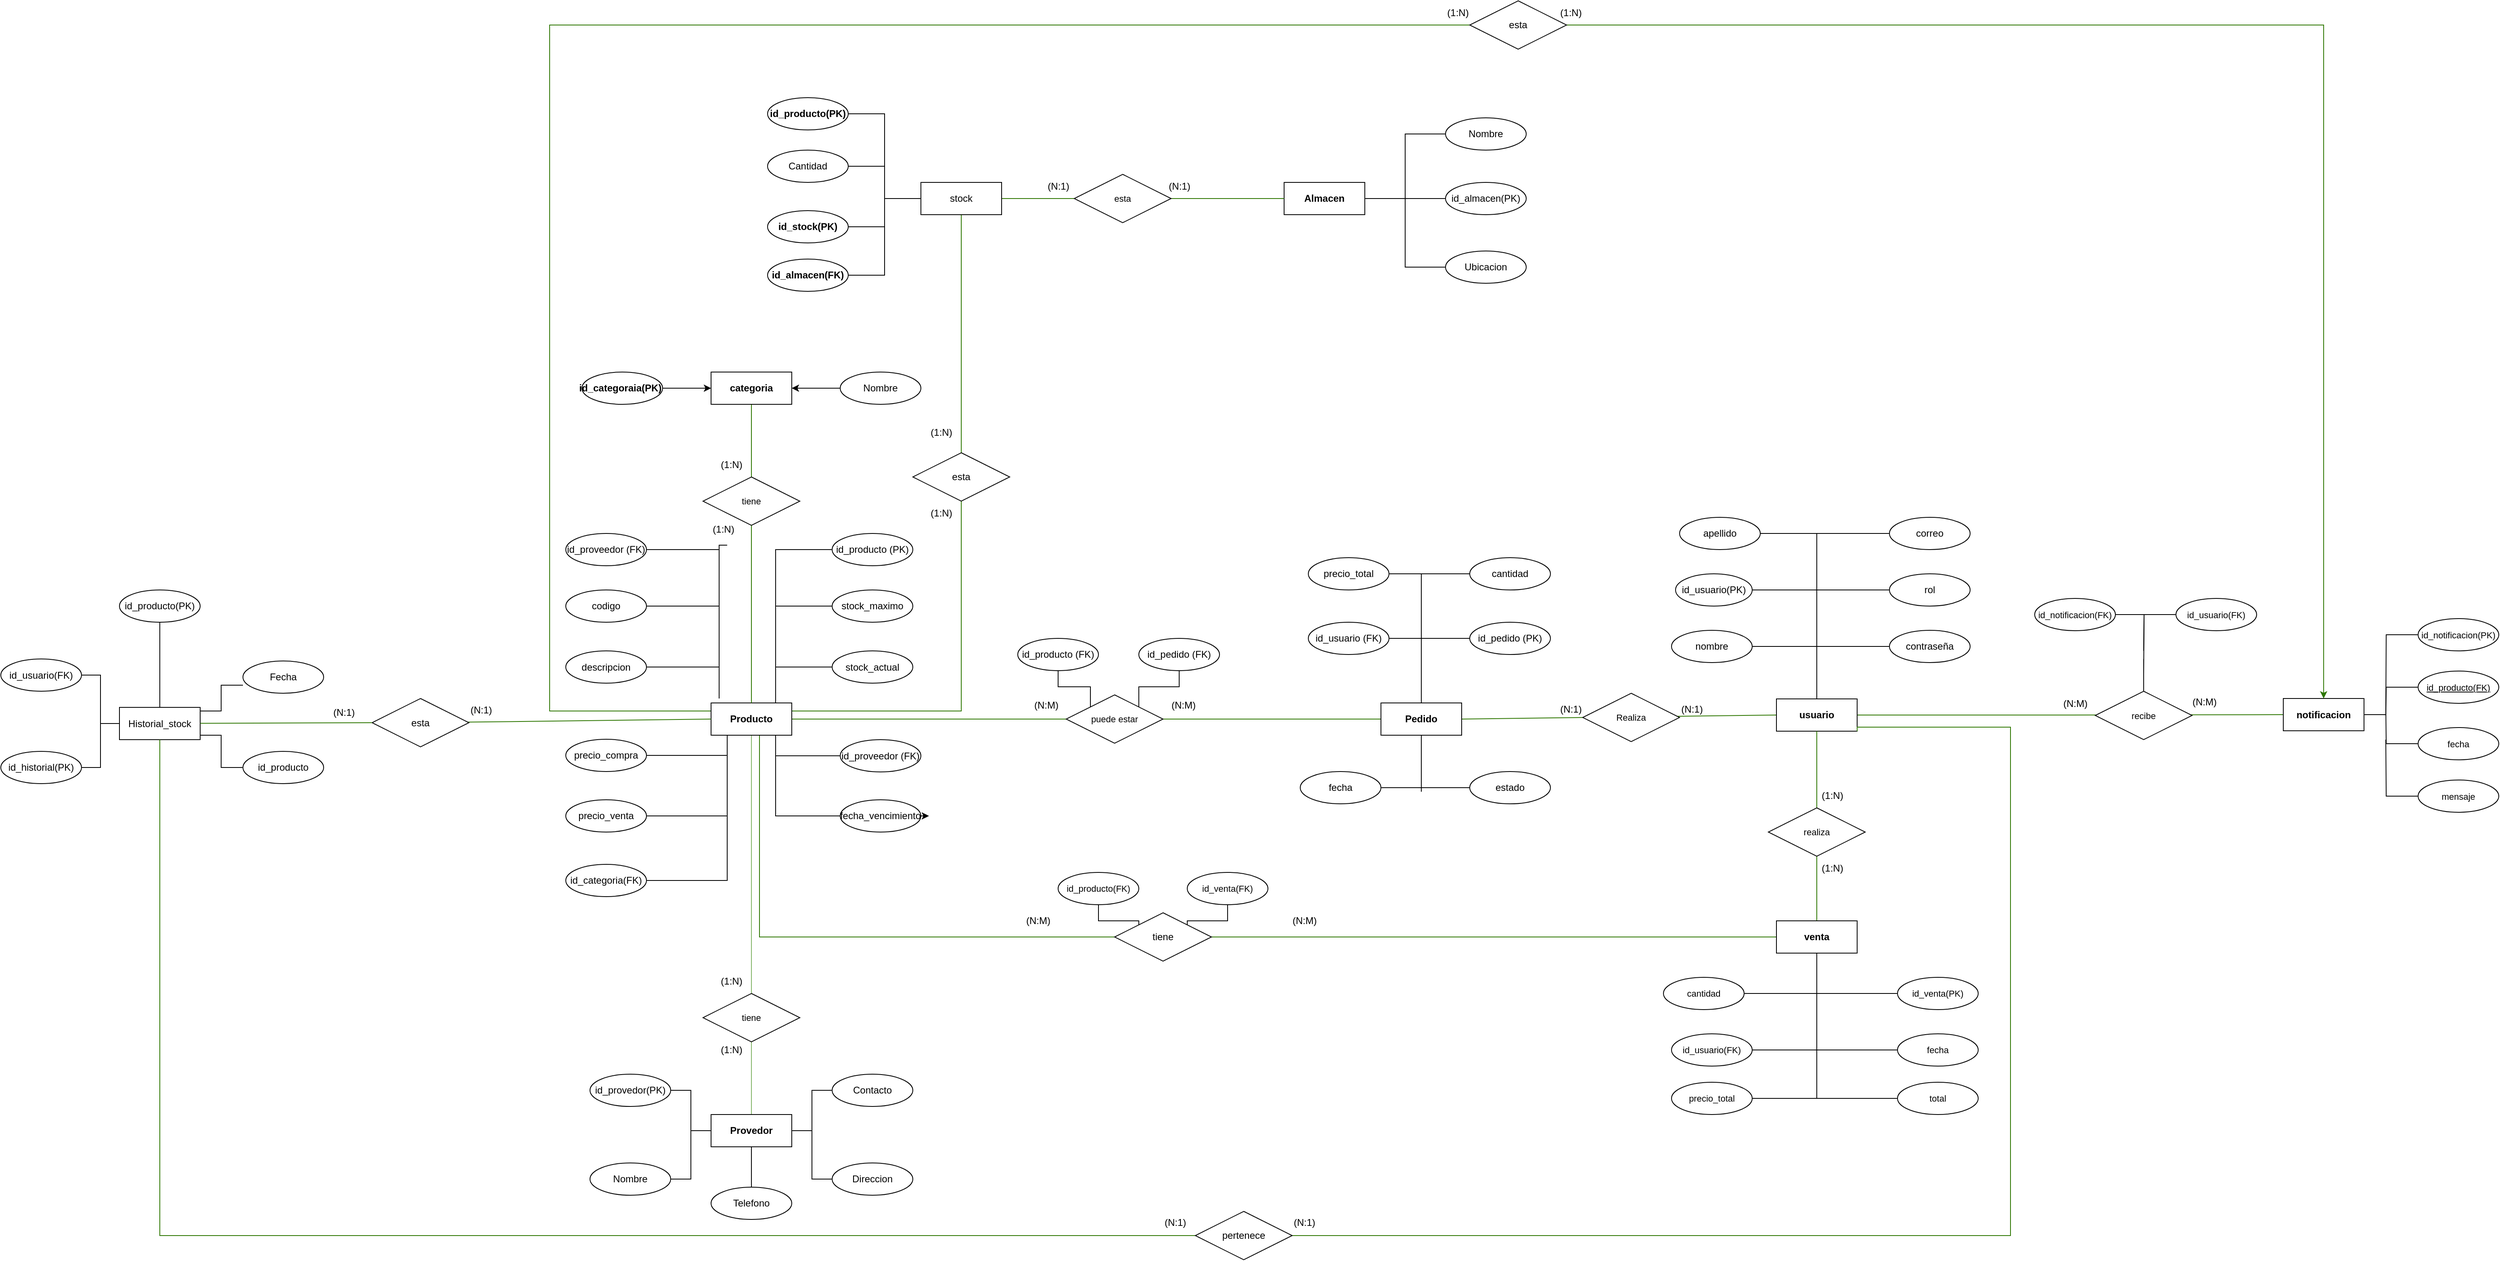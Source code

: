 <mxfile version="26.1.0">
  <diagram name="Página-1" id="WdVuwY6VvM_Tsajbaj0V">
    <mxGraphModel dx="4327" dy="3346" grid="1" gridSize="10" guides="1" tooltips="1" connect="1" arrows="1" fold="1" page="1" pageScale="1" pageWidth="827" pageHeight="1169" math="0" shadow="0">
      <root>
        <mxCell id="0" />
        <mxCell id="1" parent="0" />
        <mxCell id="3aNinD9oYsUVJiMgPEgO-23" style="edgeStyle=none;rounded=0;orthogonalLoop=1;jettySize=auto;html=1;exitX=1;exitY=0.5;exitDx=0;exitDy=0;strokeColor=#2D7600;align=center;verticalAlign=middle;fontFamily=Helvetica;fontSize=11;fontColor=default;labelBackgroundColor=default;endArrow=none;curved=0;startArrow=none;startFill=0;fillColor=#60a917;" parent="1" source="nXQFNvCCs8VWI6nVAQF9-4" edge="1">
          <mxGeometry relative="1" as="geometry">
            <mxPoint x="900" y="300" as="targetPoint" />
          </mxGeometry>
        </mxCell>
        <mxCell id="3aNinD9oYsUVJiMgPEgO-47" style="edgeStyle=none;shape=connector;rounded=0;orthogonalLoop=1;jettySize=auto;html=1;exitX=0.5;exitY=1;exitDx=0;exitDy=0;entryX=0.5;entryY=0;entryDx=0;entryDy=0;strokeColor=#82b366;align=center;verticalAlign=middle;fontFamily=Helvetica;fontSize=11;fontColor=default;labelBackgroundColor=default;endArrow=none;startFill=0;fillColor=#d5e8d4;" parent="1" source="nXQFNvCCs8VWI6nVAQF9-4" target="ye1WCvjcJxN7dX2rnp61-2" edge="1">
          <mxGeometry relative="1" as="geometry" />
        </mxCell>
        <mxCell id="3aNinD9oYsUVJiMgPEgO-50" style="edgeStyle=none;shape=connector;rounded=0;orthogonalLoop=1;jettySize=auto;html=1;exitX=0.5;exitY=0;exitDx=0;exitDy=0;entryX=0.5;entryY=1;entryDx=0;entryDy=0;strokeColor=#2D7600;align=center;verticalAlign=middle;fontFamily=Helvetica;fontSize=11;fontColor=default;labelBackgroundColor=default;endArrow=none;startFill=0;fillColor=#60a917;" parent="1" source="3aNinD9oYsUVJiMgPEgO-51" target="ye1WCvjcJxN7dX2rnp61-31" edge="1">
          <mxGeometry relative="1" as="geometry" />
        </mxCell>
        <mxCell id="93KEgnO-Zzy7W1myjbKg-37" style="edgeStyle=orthogonalEdgeStyle;rounded=0;orthogonalLoop=1;jettySize=auto;html=1;exitX=0.5;exitY=1;exitDx=0;exitDy=0;entryX=0;entryY=0.5;entryDx=0;entryDy=0;endArrow=none;startFill=0;fillColor=#60a917;strokeColor=#2D7600;" edge="1" parent="1" source="nXQFNvCCs8VWI6nVAQF9-4" target="sZ6MrjQv13jYAUuJG0nv-26">
          <mxGeometry relative="1" as="geometry">
            <Array as="points">
              <mxPoint x="380" y="320" />
              <mxPoint x="380" y="570" />
            </Array>
          </mxGeometry>
        </mxCell>
        <mxCell id="tg43YcU6kBOmcoydLXMY-39" style="edgeStyle=orthogonalEdgeStyle;rounded=0;orthogonalLoop=1;jettySize=auto;html=1;endArrow=none;startFill=0;" edge="1" parent="1" source="nXQFNvCCs8VWI6nVAQF9-4">
          <mxGeometry relative="1" as="geometry">
            <mxPoint x="410" y="90" as="targetPoint" />
            <Array as="points">
              <mxPoint x="400" y="90" />
            </Array>
          </mxGeometry>
        </mxCell>
        <mxCell id="tg43YcU6kBOmcoydLXMY-49" style="edgeStyle=orthogonalEdgeStyle;rounded=0;orthogonalLoop=1;jettySize=auto;html=1;entryX=0;entryY=0.5;entryDx=0;entryDy=0;endArrow=none;startFill=0;" edge="1" parent="1" source="nXQFNvCCs8VWI6nVAQF9-4" target="3aNinD9oYsUVJiMgPEgO-19">
          <mxGeometry relative="1" as="geometry">
            <Array as="points">
              <mxPoint x="400" y="345" />
            </Array>
          </mxGeometry>
        </mxCell>
        <mxCell id="93KEgnO-Zzy7W1myjbKg-50" style="edgeStyle=orthogonalEdgeStyle;rounded=0;orthogonalLoop=1;jettySize=auto;html=1;exitX=0.9;exitY=0;exitDx=0;exitDy=0;entryX=0.5;entryY=1;entryDx=0;entryDy=0;fillColor=#60a917;strokeColor=#2D7600;exitPerimeter=0;endArrow=none;startFill=0;" edge="1" parent="1" source="nXQFNvCCs8VWI6nVAQF9-4" target="ye1WCvjcJxN7dX2rnp61-41">
          <mxGeometry relative="1" as="geometry">
            <Array as="points">
              <mxPoint x="410" y="290" />
              <mxPoint x="630" y="290" />
              <mxPoint x="630" y="-320" />
            </Array>
          </mxGeometry>
        </mxCell>
        <mxCell id="tg43YcU6kBOmcoydLXMY-51" style="edgeStyle=orthogonalEdgeStyle;rounded=0;orthogonalLoop=1;jettySize=auto;html=1;entryX=1;entryY=0.5;entryDx=0;entryDy=0;endArrow=none;startFill=0;" edge="1" parent="1" source="nXQFNvCCs8VWI6nVAQF9-4" target="nXQFNvCCs8VWI6nVAQF9-9">
          <mxGeometry relative="1" as="geometry">
            <Array as="points">
              <mxPoint x="340" y="345" />
            </Array>
          </mxGeometry>
        </mxCell>
        <mxCell id="tg43YcU6kBOmcoydLXMY-54" style="edgeStyle=orthogonalEdgeStyle;rounded=0;orthogonalLoop=1;jettySize=auto;html=1;entryX=1;entryY=0.5;entryDx=0;entryDy=0;endArrow=none;startFill=0;" edge="1" parent="1" source="nXQFNvCCs8VWI6nVAQF9-4" target="nXQFNvCCs8VWI6nVAQF9-8">
          <mxGeometry relative="1" as="geometry">
            <Array as="points">
              <mxPoint x="340" y="500" />
            </Array>
          </mxGeometry>
        </mxCell>
        <mxCell id="93KEgnO-Zzy7W1myjbKg-57" style="edgeStyle=orthogonalEdgeStyle;rounded=0;orthogonalLoop=1;jettySize=auto;html=1;exitX=0;exitY=0.25;exitDx=0;exitDy=0;entryX=0.5;entryY=0;entryDx=0;entryDy=0;fillColor=#60a917;strokeColor=#2D7600;" edge="1" parent="1" source="nXQFNvCCs8VWI6nVAQF9-4" target="sZ6MrjQv13jYAUuJG0nv-36">
          <mxGeometry relative="1" as="geometry">
            <Array as="points">
              <mxPoint x="120" y="290" />
              <mxPoint x="120" y="-560" />
              <mxPoint x="2318" y="-560" />
            </Array>
          </mxGeometry>
        </mxCell>
        <mxCell id="nXQFNvCCs8VWI6nVAQF9-4" value="&lt;b&gt;Producto&lt;/b&gt;" style="whiteSpace=wrap;html=1;align=center;" parent="1" vertex="1">
          <mxGeometry x="320" y="280" width="100" height="40" as="geometry" />
        </mxCell>
        <mxCell id="tg43YcU6kBOmcoydLXMY-52" style="edgeStyle=orthogonalEdgeStyle;rounded=0;orthogonalLoop=1;jettySize=auto;html=1;entryX=1;entryY=0.5;entryDx=0;entryDy=0;endArrow=none;startFill=0;" edge="1" parent="1" source="nXQFNvCCs8VWI6nVAQF9-4" target="nXQFNvCCs8VWI6nVAQF9-10">
          <mxGeometry relative="1" as="geometry">
            <Array as="points">
              <mxPoint x="340" y="420" />
            </Array>
          </mxGeometry>
        </mxCell>
        <mxCell id="tg43YcU6kBOmcoydLXMY-41" style="edgeStyle=orthogonalEdgeStyle;rounded=0;orthogonalLoop=1;jettySize=auto;html=1;endArrow=none;startFill=0;" edge="1" parent="1" source="nXQFNvCCs8VWI6nVAQF9-5">
          <mxGeometry relative="1" as="geometry">
            <mxPoint x="400" y="90" as="targetPoint" />
          </mxGeometry>
        </mxCell>
        <mxCell id="nXQFNvCCs8VWI6nVAQF9-5" value="id_producto (PK)" style="ellipse;whiteSpace=wrap;html=1;align=center;" parent="1" vertex="1">
          <mxGeometry x="470" y="70" width="100" height="40" as="geometry" />
        </mxCell>
        <mxCell id="tg43YcU6kBOmcoydLXMY-45" style="edgeStyle=orthogonalEdgeStyle;rounded=0;orthogonalLoop=1;jettySize=auto;html=1;endArrow=none;startFill=0;" edge="1" parent="1" source="nXQFNvCCs8VWI6nVAQF9-6">
          <mxGeometry relative="1" as="geometry">
            <mxPoint x="330" y="160" as="targetPoint" />
          </mxGeometry>
        </mxCell>
        <mxCell id="nXQFNvCCs8VWI6nVAQF9-6" value="codigo" style="ellipse;whiteSpace=wrap;html=1;align=center;" parent="1" vertex="1">
          <mxGeometry x="140" y="140" width="100" height="40" as="geometry" />
        </mxCell>
        <mxCell id="tg43YcU6kBOmcoydLXMY-47" style="edgeStyle=orthogonalEdgeStyle;rounded=0;orthogonalLoop=1;jettySize=auto;html=1;endArrow=none;startFill=0;" edge="1" parent="1" source="nXQFNvCCs8VWI6nVAQF9-7">
          <mxGeometry relative="1" as="geometry">
            <mxPoint x="330" y="235.5" as="targetPoint" />
          </mxGeometry>
        </mxCell>
        <mxCell id="nXQFNvCCs8VWI6nVAQF9-7" value="descripcion" style="ellipse;whiteSpace=wrap;html=1;align=center;" parent="1" vertex="1">
          <mxGeometry x="140" y="215.5" width="100" height="40" as="geometry" />
        </mxCell>
        <mxCell id="nXQFNvCCs8VWI6nVAQF9-8" value="id_categoria(FK)" style="ellipse;whiteSpace=wrap;html=1;align=center;" parent="1" vertex="1">
          <mxGeometry x="140" y="480" width="100" height="40" as="geometry" />
        </mxCell>
        <mxCell id="nXQFNvCCs8VWI6nVAQF9-9" value="precio_compra" style="ellipse;whiteSpace=wrap;html=1;align=center;" parent="1" vertex="1">
          <mxGeometry x="140" y="325" width="100" height="40" as="geometry" />
        </mxCell>
        <mxCell id="nXQFNvCCs8VWI6nVAQF9-10" value="precio_venta" style="ellipse;whiteSpace=wrap;html=1;align=center;" parent="1" vertex="1">
          <mxGeometry x="140" y="400" width="100" height="40" as="geometry" />
        </mxCell>
        <mxCell id="tg43YcU6kBOmcoydLXMY-43" style="edgeStyle=orthogonalEdgeStyle;rounded=0;orthogonalLoop=1;jettySize=auto;html=1;endArrow=none;startFill=0;" edge="1" parent="1" source="nXQFNvCCs8VWI6nVAQF9-11">
          <mxGeometry relative="1" as="geometry">
            <mxPoint x="330" y="90" as="targetPoint" />
          </mxGeometry>
        </mxCell>
        <mxCell id="nXQFNvCCs8VWI6nVAQF9-11" value="id_proveedor (FK)" style="ellipse;whiteSpace=wrap;html=1;align=center;" parent="1" vertex="1">
          <mxGeometry x="140" y="70" width="100" height="40" as="geometry" />
        </mxCell>
        <mxCell id="tg43YcU6kBOmcoydLXMY-44" style="edgeStyle=orthogonalEdgeStyle;rounded=0;orthogonalLoop=1;jettySize=auto;html=1;endArrow=none;startFill=0;" edge="1" parent="1" source="nXQFNvCCs8VWI6nVAQF9-12">
          <mxGeometry relative="1" as="geometry">
            <mxPoint x="400" y="160" as="targetPoint" />
          </mxGeometry>
        </mxCell>
        <mxCell id="nXQFNvCCs8VWI6nVAQF9-12" value="stock_maximo" style="ellipse;whiteSpace=wrap;html=1;align=center;" parent="1" vertex="1">
          <mxGeometry x="470" y="140" width="100" height="40" as="geometry" />
        </mxCell>
        <mxCell id="tg43YcU6kBOmcoydLXMY-46" style="edgeStyle=orthogonalEdgeStyle;rounded=0;orthogonalLoop=1;jettySize=auto;html=1;endArrow=none;startFill=0;" edge="1" parent="1" source="nXQFNvCCs8VWI6nVAQF9-13">
          <mxGeometry relative="1" as="geometry">
            <mxPoint x="400" y="235.5" as="targetPoint" />
          </mxGeometry>
        </mxCell>
        <mxCell id="nXQFNvCCs8VWI6nVAQF9-13" value="stock_actual" style="ellipse;whiteSpace=wrap;html=1;align=center;" parent="1" vertex="1">
          <mxGeometry x="470" y="215.5" width="100" height="40" as="geometry" />
        </mxCell>
        <mxCell id="tg43YcU6kBOmcoydLXMY-57" style="edgeStyle=orthogonalEdgeStyle;rounded=0;orthogonalLoop=1;jettySize=auto;html=1;entryX=1;entryY=0.5;entryDx=0;entryDy=0;endArrow=none;startFill=0;" edge="1" parent="1" source="ye1WCvjcJxN7dX2rnp61-2" target="ye1WCvjcJxN7dX2rnp61-4">
          <mxGeometry relative="1" as="geometry" />
        </mxCell>
        <mxCell id="tg43YcU6kBOmcoydLXMY-58" style="edgeStyle=orthogonalEdgeStyle;rounded=0;orthogonalLoop=1;jettySize=auto;html=1;entryX=1;entryY=0.5;entryDx=0;entryDy=0;endArrow=none;startFill=0;" edge="1" parent="1" source="ye1WCvjcJxN7dX2rnp61-2" target="ye1WCvjcJxN7dX2rnp61-7">
          <mxGeometry relative="1" as="geometry" />
        </mxCell>
        <mxCell id="tg43YcU6kBOmcoydLXMY-59" style="edgeStyle=orthogonalEdgeStyle;rounded=0;orthogonalLoop=1;jettySize=auto;html=1;entryX=0;entryY=0.5;entryDx=0;entryDy=0;endArrow=none;startFill=0;" edge="1" parent="1" source="ye1WCvjcJxN7dX2rnp61-2" target="ye1WCvjcJxN7dX2rnp61-5">
          <mxGeometry relative="1" as="geometry" />
        </mxCell>
        <mxCell id="tg43YcU6kBOmcoydLXMY-60" style="edgeStyle=orthogonalEdgeStyle;rounded=0;orthogonalLoop=1;jettySize=auto;html=1;entryX=0;entryY=0.5;entryDx=0;entryDy=0;endArrow=none;startFill=0;" edge="1" parent="1" source="ye1WCvjcJxN7dX2rnp61-2" target="ye1WCvjcJxN7dX2rnp61-3">
          <mxGeometry relative="1" as="geometry" />
        </mxCell>
        <mxCell id="tg43YcU6kBOmcoydLXMY-61" style="edgeStyle=orthogonalEdgeStyle;rounded=0;orthogonalLoop=1;jettySize=auto;html=1;entryX=0.5;entryY=0;entryDx=0;entryDy=0;endArrow=none;startFill=0;" edge="1" parent="1" source="ye1WCvjcJxN7dX2rnp61-2" target="ye1WCvjcJxN7dX2rnp61-6">
          <mxGeometry relative="1" as="geometry" />
        </mxCell>
        <mxCell id="ye1WCvjcJxN7dX2rnp61-2" value="&lt;b&gt;Provedor&lt;/b&gt;" style="whiteSpace=wrap;html=1;align=center;" parent="1" vertex="1">
          <mxGeometry x="320" y="790" width="100" height="40" as="geometry" />
        </mxCell>
        <mxCell id="ye1WCvjcJxN7dX2rnp61-3" value="Direccion" style="ellipse;whiteSpace=wrap;html=1;align=center;" parent="1" vertex="1">
          <mxGeometry x="470" y="850" width="100" height="40" as="geometry" />
        </mxCell>
        <mxCell id="ye1WCvjcJxN7dX2rnp61-4" value="id_provedor(PK)" style="ellipse;whiteSpace=wrap;html=1;align=center;" parent="1" vertex="1">
          <mxGeometry x="170" y="740" width="100" height="40" as="geometry" />
        </mxCell>
        <mxCell id="ye1WCvjcJxN7dX2rnp61-5" value="Contacto" style="ellipse;whiteSpace=wrap;html=1;align=center;" parent="1" vertex="1">
          <mxGeometry x="470" y="740" width="100" height="40" as="geometry" />
        </mxCell>
        <mxCell id="ye1WCvjcJxN7dX2rnp61-6" value="Telefono" style="ellipse;whiteSpace=wrap;html=1;align=center;" parent="1" vertex="1">
          <mxGeometry x="320" y="880" width="100" height="40" as="geometry" />
        </mxCell>
        <mxCell id="ye1WCvjcJxN7dX2rnp61-7" value="Nombre" style="ellipse;whiteSpace=wrap;html=1;align=center;" parent="1" vertex="1">
          <mxGeometry x="170" y="850" width="100" height="40" as="geometry" />
        </mxCell>
        <mxCell id="3aNinD9oYsUVJiMgPEgO-36" style="edgeStyle=none;shape=connector;rounded=0;orthogonalLoop=1;jettySize=auto;html=1;exitX=1;exitY=0.5;exitDx=0;exitDy=0;entryX=0;entryY=0.5;entryDx=0;entryDy=0;strokeColor=#2D7600;align=center;verticalAlign=middle;fontFamily=Helvetica;fontSize=11;fontColor=default;labelBackgroundColor=default;endArrow=none;startFill=0;fillColor=#60a917;" parent="1" target="3aNinD9oYsUVJiMgPEgO-16" edge="1">
          <mxGeometry relative="1" as="geometry">
            <mxPoint x="900.0" y="300" as="sourcePoint" />
          </mxGeometry>
        </mxCell>
        <mxCell id="3aNinD9oYsUVJiMgPEgO-52" style="edgeStyle=none;shape=connector;rounded=0;orthogonalLoop=1;jettySize=auto;html=1;exitX=1;exitY=0.5;exitDx=0;exitDy=0;entryX=0;entryY=0.5;entryDx=0;entryDy=0;strokeColor=#2D7600;align=center;verticalAlign=middle;fontFamily=Helvetica;fontSize=11;fontColor=default;labelBackgroundColor=default;endArrow=none;startFill=0;fillColor=#60a917;" parent="1" source="3aNinD9oYsUVJiMgPEgO-16" target="sZ6MrjQv13jYAUuJG0nv-2" edge="1">
          <mxGeometry relative="1" as="geometry" />
        </mxCell>
        <mxCell id="tg43YcU6kBOmcoydLXMY-24" style="edgeStyle=orthogonalEdgeStyle;rounded=0;orthogonalLoop=1;jettySize=auto;html=1;endArrow=none;startFill=0;" edge="1" parent="1" source="3aNinD9oYsUVJiMgPEgO-16">
          <mxGeometry relative="1" as="geometry">
            <mxPoint x="1200" y="120" as="targetPoint" />
          </mxGeometry>
        </mxCell>
        <mxCell id="tg43YcU6kBOmcoydLXMY-25" style="edgeStyle=orthogonalEdgeStyle;rounded=0;orthogonalLoop=1;jettySize=auto;html=1;endArrow=none;startFill=0;" edge="1" parent="1" source="3aNinD9oYsUVJiMgPEgO-16">
          <mxGeometry relative="1" as="geometry">
            <mxPoint x="1200" y="390" as="targetPoint" />
          </mxGeometry>
        </mxCell>
        <mxCell id="3aNinD9oYsUVJiMgPEgO-16" value="&lt;b&gt;Pedido&lt;/b&gt;" style="whiteSpace=wrap;html=1;align=center;" parent="1" vertex="1">
          <mxGeometry x="1150" y="280" width="100" height="40" as="geometry" />
        </mxCell>
        <mxCell id="tg43YcU6kBOmcoydLXMY-76" style="edgeStyle=orthogonalEdgeStyle;rounded=0;orthogonalLoop=1;jettySize=auto;html=1;entryX=0;entryY=0.5;entryDx=0;entryDy=0;endArrow=none;startFill=0;" edge="1" parent="1" source="ye1WCvjcJxN7dX2rnp61-15" target="ye1WCvjcJxN7dX2rnp61-19">
          <mxGeometry relative="1" as="geometry" />
        </mxCell>
        <mxCell id="tg43YcU6kBOmcoydLXMY-78" style="edgeStyle=orthogonalEdgeStyle;rounded=0;orthogonalLoop=1;jettySize=auto;html=1;entryX=0;entryY=0.5;entryDx=0;entryDy=0;endArrow=none;startFill=0;" edge="1" parent="1" source="ye1WCvjcJxN7dX2rnp61-15" target="ye1WCvjcJxN7dX2rnp61-22">
          <mxGeometry relative="1" as="geometry" />
        </mxCell>
        <mxCell id="tg43YcU6kBOmcoydLXMY-79" style="edgeStyle=orthogonalEdgeStyle;rounded=0;orthogonalLoop=1;jettySize=auto;html=1;entryX=0;entryY=0.5;entryDx=0;entryDy=0;endArrow=none;startFill=0;" edge="1" parent="1" source="ye1WCvjcJxN7dX2rnp61-15" target="ye1WCvjcJxN7dX2rnp61-24">
          <mxGeometry relative="1" as="geometry">
            <mxPoint x="1230" y="-345" as="targetPoint" />
          </mxGeometry>
        </mxCell>
        <mxCell id="ye1WCvjcJxN7dX2rnp61-15" value="&lt;b&gt;Almacen&lt;/b&gt;" style="whiteSpace=wrap;html=1;align=center;" parent="1" vertex="1">
          <mxGeometry x="1030" y="-365" width="100" height="40" as="geometry" />
        </mxCell>
        <mxCell id="ye1WCvjcJxN7dX2rnp61-19" value="Nombre" style="ellipse;whiteSpace=wrap;html=1;align=center;" parent="1" vertex="1">
          <mxGeometry x="1230" y="-445" width="100" height="40" as="geometry" />
        </mxCell>
        <mxCell id="tg43YcU6kBOmcoydLXMY-53" style="edgeStyle=orthogonalEdgeStyle;rounded=0;orthogonalLoop=1;jettySize=auto;html=1;exitX=1;exitY=0.5;exitDx=0;exitDy=0;" edge="1" parent="1" source="3aNinD9oYsUVJiMgPEgO-18">
          <mxGeometry relative="1" as="geometry">
            <mxPoint x="590" y="420.529" as="targetPoint" />
          </mxGeometry>
        </mxCell>
        <mxCell id="3aNinD9oYsUVJiMgPEgO-18" value="fecha_vencimiento" style="ellipse;whiteSpace=wrap;html=1;align=center;" parent="1" vertex="1">
          <mxGeometry x="480" y="400" width="100" height="40" as="geometry" />
        </mxCell>
        <mxCell id="3aNinD9oYsUVJiMgPEgO-19" value="id_proveedor (FK)" style="ellipse;whiteSpace=wrap;html=1;align=center;" parent="1" vertex="1">
          <mxGeometry x="480" y="325.5" width="100" height="40" as="geometry" />
        </mxCell>
        <mxCell id="ye1WCvjcJxN7dX2rnp61-22" value="Ubicacion" style="ellipse;whiteSpace=wrap;html=1;align=center;" parent="1" vertex="1">
          <mxGeometry x="1230" y="-280" width="100" height="40" as="geometry" />
        </mxCell>
        <mxCell id="ye1WCvjcJxN7dX2rnp61-24" value="id_almacen(PK)" style="ellipse;whiteSpace=wrap;html=1;align=center;" parent="1" vertex="1">
          <mxGeometry x="1230" y="-365" width="100" height="40" as="geometry" />
        </mxCell>
        <mxCell id="tg43YcU6kBOmcoydLXMY-27" style="edgeStyle=orthogonalEdgeStyle;rounded=0;orthogonalLoop=1;jettySize=auto;html=1;endArrow=none;startFill=0;" edge="1" parent="1" source="3aNinD9oYsUVJiMgPEgO-24">
          <mxGeometry relative="1" as="geometry">
            <mxPoint x="1200" y="120" as="targetPoint" />
          </mxGeometry>
        </mxCell>
        <mxCell id="3aNinD9oYsUVJiMgPEgO-24" value="precio_total" style="ellipse;whiteSpace=wrap;html=1;align=center;" parent="1" vertex="1">
          <mxGeometry x="1060" y="100" width="100" height="40" as="geometry" />
        </mxCell>
        <mxCell id="tg43YcU6kBOmcoydLXMY-26" style="edgeStyle=orthogonalEdgeStyle;rounded=0;orthogonalLoop=1;jettySize=auto;html=1;endArrow=none;startFill=0;" edge="1" parent="1" source="3aNinD9oYsUVJiMgPEgO-25">
          <mxGeometry relative="1" as="geometry">
            <mxPoint x="1200" y="120" as="targetPoint" />
          </mxGeometry>
        </mxCell>
        <mxCell id="3aNinD9oYsUVJiMgPEgO-25" value="cantidad" style="ellipse;whiteSpace=wrap;html=1;align=center;" parent="1" vertex="1">
          <mxGeometry x="1260" y="100" width="100" height="40" as="geometry" />
        </mxCell>
        <mxCell id="ye1WCvjcJxN7dX2rnp61-51" style="edgeStyle=none;shape=connector;rounded=0;orthogonalLoop=1;jettySize=auto;html=1;entryX=1;entryY=0.5;entryDx=0;entryDy=0;strokeColor=default;align=center;verticalAlign=middle;fontFamily=Helvetica;fontSize=11;fontColor=default;labelBackgroundColor=default;endArrow=classic;" parent="1" source="ye1WCvjcJxN7dX2rnp61-29" target="ye1WCvjcJxN7dX2rnp61-31" edge="1">
          <mxGeometry relative="1" as="geometry" />
        </mxCell>
        <mxCell id="ye1WCvjcJxN7dX2rnp61-29" value="Nombre" style="ellipse;whiteSpace=wrap;html=1;align=center;" parent="1" vertex="1">
          <mxGeometry x="480" y="-130" width="100" height="40" as="geometry" />
        </mxCell>
        <mxCell id="sZ6MrjQv13jYAUuJG0nv-50" style="edgeStyle=none;shape=connector;rounded=0;orthogonalLoop=1;jettySize=auto;html=1;entryX=0.5;entryY=0;entryDx=0;entryDy=0;strokeColor=#2D7600;align=center;verticalAlign=middle;fontFamily=Helvetica;fontSize=11;fontColor=default;labelBackgroundColor=default;endArrow=none;startFill=0;fillColor=#60a917;" edge="1" parent="1" source="sZ6MrjQv13jYAUuJG0nv-49" target="sZ6MrjQv13jYAUuJG0nv-26">
          <mxGeometry relative="1" as="geometry" />
        </mxCell>
        <mxCell id="93KEgnO-Zzy7W1myjbKg-17" style="edgeStyle=orthogonalEdgeStyle;rounded=0;orthogonalLoop=1;jettySize=auto;html=1;exitX=1;exitY=0.5;exitDx=0;exitDy=0;entryX=0;entryY=0.5;entryDx=0;entryDy=0;endArrow=none;startFill=0;fillColor=#60a917;strokeColor=#2D7600;" edge="1" parent="1" source="sZ6MrjQv13jYAUuJG0nv-2" target="sZ6MrjQv13jYAUuJG0nv-36">
          <mxGeometry relative="1" as="geometry" />
        </mxCell>
        <mxCell id="tg43YcU6kBOmcoydLXMY-17" style="edgeStyle=orthogonalEdgeStyle;rounded=0;orthogonalLoop=1;jettySize=auto;html=1;endArrow=none;startFill=0;" edge="1" parent="1" source="sZ6MrjQv13jYAUuJG0nv-2">
          <mxGeometry relative="1" as="geometry">
            <mxPoint x="1690" y="70" as="targetPoint" />
          </mxGeometry>
        </mxCell>
        <mxCell id="sZ6MrjQv13jYAUuJG0nv-2" value="&lt;b&gt;usuario&lt;/b&gt;" style="whiteSpace=wrap;html=1;align=center;" parent="1" vertex="1">
          <mxGeometry x="1640" y="275" width="100" height="40" as="geometry" />
        </mxCell>
        <mxCell id="tg43YcU6kBOmcoydLXMY-20" style="edgeStyle=orthogonalEdgeStyle;rounded=0;orthogonalLoop=1;jettySize=auto;html=1;endArrow=none;startFill=0;" edge="1" parent="1" source="sZ6MrjQv13jYAUuJG0nv-6">
          <mxGeometry relative="1" as="geometry">
            <mxPoint x="1690" y="140" as="targetPoint" />
          </mxGeometry>
        </mxCell>
        <mxCell id="sZ6MrjQv13jYAUuJG0nv-6" value="rol" style="ellipse;whiteSpace=wrap;html=1;align=center;" parent="1" vertex="1">
          <mxGeometry x="1780" y="120" width="100" height="40" as="geometry" />
        </mxCell>
        <mxCell id="ye1WCvjcJxN7dX2rnp61-33" value="Cantidad" style="ellipse;whiteSpace=wrap;html=1;align=center;" parent="1" vertex="1">
          <mxGeometry x="390" y="-405" width="100" height="40" as="geometry" />
        </mxCell>
        <mxCell id="tg43YcU6kBOmcoydLXMY-22" style="edgeStyle=orthogonalEdgeStyle;rounded=0;orthogonalLoop=1;jettySize=auto;html=1;endArrow=none;startFill=0;" edge="1" parent="1" source="sZ6MrjQv13jYAUuJG0nv-8">
          <mxGeometry relative="1" as="geometry">
            <mxPoint x="1690" y="210.0" as="targetPoint" />
          </mxGeometry>
        </mxCell>
        <mxCell id="sZ6MrjQv13jYAUuJG0nv-8" value="contraseña" style="ellipse;whiteSpace=wrap;html=1;align=center;" parent="1" vertex="1">
          <mxGeometry x="1780" y="190" width="100" height="40" as="geometry" />
        </mxCell>
        <mxCell id="tg43YcU6kBOmcoydLXMY-28" style="edgeStyle=orthogonalEdgeStyle;rounded=0;orthogonalLoop=1;jettySize=auto;html=1;endArrow=none;startFill=0;" edge="1" parent="1" source="3aNinD9oYsUVJiMgPEgO-37">
          <mxGeometry relative="1" as="geometry">
            <mxPoint x="1200" y="200" as="targetPoint" />
          </mxGeometry>
        </mxCell>
        <mxCell id="3aNinD9oYsUVJiMgPEgO-37" value="id_pedido (PK)" style="ellipse;whiteSpace=wrap;html=1;align=center;" parent="1" vertex="1">
          <mxGeometry x="1260" y="180" width="100" height="40" as="geometry" />
        </mxCell>
        <mxCell id="tg43YcU6kBOmcoydLXMY-29" style="edgeStyle=orthogonalEdgeStyle;rounded=0;orthogonalLoop=1;jettySize=auto;html=1;endArrow=none;startFill=0;" edge="1" parent="1" source="3aNinD9oYsUVJiMgPEgO-39">
          <mxGeometry relative="1" as="geometry">
            <mxPoint x="1200" y="200" as="targetPoint" />
          </mxGeometry>
        </mxCell>
        <mxCell id="3aNinD9oYsUVJiMgPEgO-39" value="id_usuario (FK)" style="ellipse;whiteSpace=wrap;html=1;align=center;" parent="1" vertex="1">
          <mxGeometry x="1060" y="180" width="100" height="40" as="geometry" />
        </mxCell>
        <mxCell id="tg43YcU6kBOmcoydLXMY-30" style="edgeStyle=orthogonalEdgeStyle;rounded=0;orthogonalLoop=1;jettySize=auto;html=1;endArrow=none;startFill=0;" edge="1" parent="1" source="3aNinD9oYsUVJiMgPEgO-38">
          <mxGeometry relative="1" as="geometry">
            <mxPoint x="1200" y="385" as="targetPoint" />
          </mxGeometry>
        </mxCell>
        <mxCell id="3aNinD9oYsUVJiMgPEgO-38" value="estado" style="ellipse;whiteSpace=wrap;html=1;align=center;" parent="1" vertex="1">
          <mxGeometry x="1260" y="365" width="100" height="40" as="geometry" />
        </mxCell>
        <mxCell id="ye1WCvjcJxN7dX2rnp61-80" style="edgeStyle=none;shape=connector;rounded=0;orthogonalLoop=1;jettySize=auto;html=1;entryX=0;entryY=0.5;entryDx=0;entryDy=0;strokeColor=#2D7600;align=center;verticalAlign=middle;fontFamily=Helvetica;fontSize=11;fontColor=default;labelBackgroundColor=default;endArrow=none;startFill=0;fillColor=#60a917;" parent="1" source="ye1WCvjcJxN7dX2rnp61-41" target="ye1WCvjcJxN7dX2rnp61-15" edge="1">
          <mxGeometry relative="1" as="geometry">
            <Array as="points" />
          </mxGeometry>
        </mxCell>
        <mxCell id="tg43YcU6kBOmcoydLXMY-72" style="edgeStyle=orthogonalEdgeStyle;rounded=0;orthogonalLoop=1;jettySize=auto;html=1;entryX=1;entryY=0.5;entryDx=0;entryDy=0;endArrow=none;startFill=0;" edge="1" parent="1" source="ye1WCvjcJxN7dX2rnp61-41" target="ye1WCvjcJxN7dX2rnp61-55">
          <mxGeometry relative="1" as="geometry" />
        </mxCell>
        <mxCell id="tg43YcU6kBOmcoydLXMY-73" style="edgeStyle=orthogonalEdgeStyle;rounded=0;orthogonalLoop=1;jettySize=auto;html=1;entryX=1;entryY=0.5;entryDx=0;entryDy=0;endArrow=none;startFill=0;" edge="1" parent="1" source="ye1WCvjcJxN7dX2rnp61-41" target="ye1WCvjcJxN7dX2rnp61-33">
          <mxGeometry relative="1" as="geometry" />
        </mxCell>
        <mxCell id="tg43YcU6kBOmcoydLXMY-74" style="edgeStyle=orthogonalEdgeStyle;rounded=0;orthogonalLoop=1;jettySize=auto;html=1;entryX=1;entryY=0.5;entryDx=0;entryDy=0;endArrow=none;startFill=0;" edge="1" parent="1" source="ye1WCvjcJxN7dX2rnp61-41" target="ye1WCvjcJxN7dX2rnp61-53">
          <mxGeometry relative="1" as="geometry" />
        </mxCell>
        <mxCell id="tg43YcU6kBOmcoydLXMY-75" style="edgeStyle=orthogonalEdgeStyle;rounded=0;orthogonalLoop=1;jettySize=auto;html=1;entryX=1;entryY=0.5;entryDx=0;entryDy=0;endArrow=none;startFill=0;" edge="1" parent="1" source="ye1WCvjcJxN7dX2rnp61-41" target="ye1WCvjcJxN7dX2rnp61-54">
          <mxGeometry relative="1" as="geometry" />
        </mxCell>
        <mxCell id="ye1WCvjcJxN7dX2rnp61-41" value="stock" style="whiteSpace=wrap;html=1;align=center;" parent="1" vertex="1">
          <mxGeometry x="580" y="-365" width="100" height="40" as="geometry" />
        </mxCell>
        <mxCell id="tg43YcU6kBOmcoydLXMY-15" style="edgeStyle=orthogonalEdgeStyle;rounded=0;orthogonalLoop=1;jettySize=auto;html=1;endArrow=none;startFill=0;" edge="1" parent="1" source="sZ6MrjQv13jYAUuJG0nv-16">
          <mxGeometry relative="1" as="geometry">
            <mxPoint x="1690" y="770" as="targetPoint" />
          </mxGeometry>
        </mxCell>
        <mxCell id="sZ6MrjQv13jYAUuJG0nv-16" value="precio_total" style="ellipse;whiteSpace=wrap;html=1;align=center;fontFamily=Helvetica;fontSize=11;fontColor=default;labelBackgroundColor=default;" parent="1" vertex="1">
          <mxGeometry x="1510" y="750" width="100" height="40" as="geometry" />
        </mxCell>
        <mxCell id="tg43YcU6kBOmcoydLXMY-11" style="edgeStyle=orthogonalEdgeStyle;rounded=0;orthogonalLoop=1;jettySize=auto;html=1;endArrow=none;startFill=0;exitX=1;exitY=0.5;exitDx=0;exitDy=0;" edge="1" parent="1" source="sZ6MrjQv13jYAUuJG0nv-18">
          <mxGeometry relative="1" as="geometry">
            <mxPoint x="1690" y="640" as="targetPoint" />
            <mxPoint x="1615" y="640" as="sourcePoint" />
          </mxGeometry>
        </mxCell>
        <mxCell id="tg43YcU6kBOmcoydLXMY-23" style="edgeStyle=orthogonalEdgeStyle;rounded=0;orthogonalLoop=1;jettySize=auto;html=1;endArrow=none;startFill=0;" edge="1" parent="1" source="sZ6MrjQv13jYAUuJG0nv-4">
          <mxGeometry relative="1" as="geometry">
            <mxPoint x="1690" y="210.0" as="targetPoint" />
          </mxGeometry>
        </mxCell>
        <mxCell id="sZ6MrjQv13jYAUuJG0nv-4" value="nombre" style="ellipse;whiteSpace=wrap;html=1;align=center;" parent="1" vertex="1">
          <mxGeometry x="1510" y="190" width="100" height="40" as="geometry" />
        </mxCell>
        <mxCell id="ye1WCvjcJxN7dX2rnp61-46" value="id_producto(PK)" style="ellipse;whiteSpace=wrap;html=1;align=center;" parent="1" vertex="1">
          <mxGeometry x="-413" y="140" width="100" height="40" as="geometry" />
        </mxCell>
        <mxCell id="tg43YcU6kBOmcoydLXMY-19" style="edgeStyle=orthogonalEdgeStyle;rounded=0;orthogonalLoop=1;jettySize=auto;html=1;endArrow=none;startFill=0;" edge="1" parent="1" source="sZ6MrjQv13jYAUuJG0nv-5">
          <mxGeometry relative="1" as="geometry">
            <mxPoint x="1690" y="70.0" as="targetPoint" />
          </mxGeometry>
        </mxCell>
        <mxCell id="sZ6MrjQv13jYAUuJG0nv-5" value="apellido" style="ellipse;whiteSpace=wrap;html=1;align=center;" parent="1" vertex="1">
          <mxGeometry x="1520" y="50" width="100" height="40" as="geometry" />
        </mxCell>
        <mxCell id="sZ6MrjQv13jYAUuJG0nv-18" value="cantidad" style="ellipse;whiteSpace=wrap;html=1;align=center;fontFamily=Helvetica;fontSize=11;fontColor=default;labelBackgroundColor=default;" parent="1" vertex="1">
          <mxGeometry x="1500" y="620" width="100" height="40" as="geometry" />
        </mxCell>
        <mxCell id="ye1WCvjcJxN7dX2rnp61-50" style="edgeStyle=none;shape=connector;rounded=0;orthogonalLoop=1;jettySize=auto;html=1;entryX=0;entryY=0.5;entryDx=0;entryDy=0;strokeColor=default;align=center;verticalAlign=middle;fontFamily=Helvetica;fontSize=11;fontColor=default;labelBackgroundColor=default;endArrow=classic;" parent="1" source="ye1WCvjcJxN7dX2rnp61-48" target="ye1WCvjcJxN7dX2rnp61-31" edge="1">
          <mxGeometry relative="1" as="geometry" />
        </mxCell>
        <mxCell id="ye1WCvjcJxN7dX2rnp61-48" value="&lt;b&gt;id_categoraia(PK)&lt;span style=&quot;white-space: pre;&quot;&gt;&#x9;&lt;/span&gt;&lt;/b&gt;" style="ellipse;whiteSpace=wrap;html=1;align=center;" parent="1" vertex="1">
          <mxGeometry x="160" y="-130" width="100" height="40" as="geometry" />
        </mxCell>
        <mxCell id="ye1WCvjcJxN7dX2rnp61-53" value="&lt;b&gt;id_stock(PK)&lt;/b&gt;" style="ellipse;whiteSpace=wrap;html=1;align=center;" parent="1" vertex="1">
          <mxGeometry x="390" y="-330" width="100" height="40" as="geometry" />
        </mxCell>
        <mxCell id="tg43YcU6kBOmcoydLXMY-18" style="edgeStyle=orthogonalEdgeStyle;rounded=0;orthogonalLoop=1;jettySize=auto;html=1;endArrow=none;startFill=0;" edge="1" parent="1" source="sZ6MrjQv13jYAUuJG0nv-7">
          <mxGeometry relative="1" as="geometry">
            <mxPoint x="1690" y="70.0" as="targetPoint" />
          </mxGeometry>
        </mxCell>
        <mxCell id="sZ6MrjQv13jYAUuJG0nv-7" value="correo" style="ellipse;whiteSpace=wrap;html=1;align=center;" parent="1" vertex="1">
          <mxGeometry x="1780" y="50" width="100" height="40" as="geometry" />
        </mxCell>
        <mxCell id="ye1WCvjcJxN7dX2rnp61-47" value="id_historial(PK)" style="ellipse;whiteSpace=wrap;html=1;align=center;" parent="1" vertex="1">
          <mxGeometry x="-560" y="340" width="100" height="40" as="geometry" />
        </mxCell>
        <mxCell id="ye1WCvjcJxN7dX2rnp61-54" value="&lt;b&gt;id_almacen(FK)&lt;/b&gt;" style="ellipse;whiteSpace=wrap;html=1;align=center;" parent="1" vertex="1">
          <mxGeometry x="390" y="-270" width="100" height="40" as="geometry" />
        </mxCell>
        <mxCell id="ye1WCvjcJxN7dX2rnp61-55" value="&lt;b&gt;id_producto(PK)&lt;/b&gt;" style="ellipse;whiteSpace=wrap;html=1;align=center;" parent="1" vertex="1">
          <mxGeometry x="390" y="-470" width="100" height="40" as="geometry" />
        </mxCell>
        <mxCell id="3aNinD9oYsUVJiMgPEgO-45" value="puede estar" style="shape=rhombus;perimeter=rhombusPerimeter;whiteSpace=wrap;html=1;align=center;fontFamily=Helvetica;fontSize=11;fontColor=default;labelBackgroundColor=default;" parent="1" vertex="1">
          <mxGeometry x="760" y="270" width="120" height="60" as="geometry" />
        </mxCell>
        <mxCell id="tg43YcU6kBOmcoydLXMY-9" style="edgeStyle=orthogonalEdgeStyle;rounded=0;orthogonalLoop=1;jettySize=auto;html=1;endArrow=none;startFill=0;" edge="1" parent="1" source="sZ6MrjQv13jYAUuJG0nv-26">
          <mxGeometry relative="1" as="geometry">
            <mxPoint x="1690" y="770" as="targetPoint" />
          </mxGeometry>
        </mxCell>
        <mxCell id="sZ6MrjQv13jYAUuJG0nv-26" value="&lt;b&gt;venta&lt;/b&gt;" style="whiteSpace=wrap;html=1;align=center;" parent="1" vertex="1">
          <mxGeometry x="1640" y="550" width="100" height="40" as="geometry" />
        </mxCell>
        <mxCell id="tg43YcU6kBOmcoydLXMY-31" style="edgeStyle=orthogonalEdgeStyle;rounded=0;orthogonalLoop=1;jettySize=auto;html=1;endArrow=none;startFill=0;" edge="1" parent="1" source="3aNinD9oYsUVJiMgPEgO-40">
          <mxGeometry relative="1" as="geometry">
            <mxPoint x="1200" y="385" as="targetPoint" />
          </mxGeometry>
        </mxCell>
        <mxCell id="3aNinD9oYsUVJiMgPEgO-40" value="fecha" style="ellipse;whiteSpace=wrap;html=1;align=center;" parent="1" vertex="1">
          <mxGeometry x="1050" y="365" width="100" height="40" as="geometry" />
        </mxCell>
        <mxCell id="ye1WCvjcJxN7dX2rnp61-31" value="&lt;b&gt;categoria&lt;/b&gt;" style="whiteSpace=wrap;html=1;align=center;" parent="1" vertex="1">
          <mxGeometry x="320" y="-130" width="100" height="40" as="geometry" />
        </mxCell>
        <mxCell id="tg43YcU6kBOmcoydLXMY-21" style="edgeStyle=orthogonalEdgeStyle;rounded=0;orthogonalLoop=1;jettySize=auto;html=1;endArrow=none;startFill=0;" edge="1" parent="1" source="sZ6MrjQv13jYAUuJG0nv-3">
          <mxGeometry relative="1" as="geometry">
            <mxPoint x="1690" y="140" as="targetPoint" />
          </mxGeometry>
        </mxCell>
        <mxCell id="sZ6MrjQv13jYAUuJG0nv-3" value="id_usuario(PK)" style="ellipse;whiteSpace=wrap;html=1;align=center;" parent="1" vertex="1">
          <mxGeometry x="1515" y="120" width="95" height="40" as="geometry" />
        </mxCell>
        <mxCell id="tg43YcU6kBOmcoydLXMY-13" style="edgeStyle=orthogonalEdgeStyle;rounded=0;orthogonalLoop=1;jettySize=auto;html=1;endArrow=none;startFill=0;" edge="1" parent="1" source="sZ6MrjQv13jYAUuJG0nv-28">
          <mxGeometry relative="1" as="geometry">
            <mxPoint x="1690" y="710" as="targetPoint" />
          </mxGeometry>
        </mxCell>
        <mxCell id="sZ6MrjQv13jYAUuJG0nv-28" value="fecha" style="ellipse;whiteSpace=wrap;html=1;align=center;fontFamily=Helvetica;fontSize=11;fontColor=default;labelBackgroundColor=default;" parent="1" vertex="1">
          <mxGeometry x="1790" y="690" width="100" height="40" as="geometry" />
        </mxCell>
        <mxCell id="tg43YcU6kBOmcoydLXMY-14" style="edgeStyle=orthogonalEdgeStyle;rounded=0;orthogonalLoop=1;jettySize=auto;html=1;endArrow=none;startFill=0;" edge="1" parent="1" source="sZ6MrjQv13jYAUuJG0nv-29">
          <mxGeometry relative="1" as="geometry">
            <mxPoint x="1690" y="770" as="targetPoint" />
          </mxGeometry>
        </mxCell>
        <mxCell id="sZ6MrjQv13jYAUuJG0nv-29" value="total" style="ellipse;whiteSpace=wrap;html=1;align=center;fontFamily=Helvetica;fontSize=11;fontColor=default;labelBackgroundColor=default;" parent="1" vertex="1">
          <mxGeometry x="1790" y="750" width="100" height="40" as="geometry" />
        </mxCell>
        <mxCell id="tg43YcU6kBOmcoydLXMY-10" style="edgeStyle=orthogonalEdgeStyle;rounded=0;orthogonalLoop=1;jettySize=auto;html=1;endArrow=none;startFill=0;" edge="1" parent="1" source="sZ6MrjQv13jYAUuJG0nv-30">
          <mxGeometry relative="1" as="geometry">
            <mxPoint x="1690" y="640" as="targetPoint" />
          </mxGeometry>
        </mxCell>
        <mxCell id="sZ6MrjQv13jYAUuJG0nv-30" value="id_venta(PK)" style="ellipse;whiteSpace=wrap;html=1;align=center;fontFamily=Helvetica;fontSize=11;fontColor=default;labelBackgroundColor=default;" parent="1" vertex="1">
          <mxGeometry x="1790" y="620" width="100" height="40" as="geometry" />
        </mxCell>
        <mxCell id="tg43YcU6kBOmcoydLXMY-12" style="edgeStyle=orthogonalEdgeStyle;rounded=0;orthogonalLoop=1;jettySize=auto;html=1;endArrow=none;startFill=0;" edge="1" parent="1" source="sZ6MrjQv13jYAUuJG0nv-27">
          <mxGeometry relative="1" as="geometry">
            <mxPoint x="1690" y="710" as="targetPoint" />
          </mxGeometry>
        </mxCell>
        <mxCell id="sZ6MrjQv13jYAUuJG0nv-27" value="id_usuario(FK)" style="ellipse;whiteSpace=wrap;html=1;align=center;fontFamily=Helvetica;fontSize=11;fontColor=default;labelBackgroundColor=default;" parent="1" vertex="1">
          <mxGeometry x="1510" y="690" width="100" height="40" as="geometry" />
        </mxCell>
        <mxCell id="ye1WCvjcJxN7dX2rnp61-84" style="edgeStyle=none;shape=connector;rounded=0;orthogonalLoop=1;jettySize=auto;html=1;entryX=0;entryY=0.5;entryDx=0;entryDy=0;strokeColor=#2D7600;align=center;verticalAlign=middle;fontFamily=Helvetica;fontSize=11;fontColor=default;labelBackgroundColor=default;endArrow=none;startFill=0;fillColor=#60a917;" parent="1" source="93KEgnO-Zzy7W1myjbKg-1" target="nXQFNvCCs8VWI6nVAQF9-4" edge="1">
          <mxGeometry relative="1" as="geometry" />
        </mxCell>
        <mxCell id="tg43YcU6kBOmcoydLXMY-64" style="edgeStyle=orthogonalEdgeStyle;rounded=0;orthogonalLoop=1;jettySize=auto;html=1;entryX=0;entryY=0.5;entryDx=0;entryDy=0;endArrow=none;startFill=0;" edge="1" parent="1" source="ye1WCvjcJxN7dX2rnp61-59" target="ye1WCvjcJxN7dX2rnp61-60">
          <mxGeometry relative="1" as="geometry">
            <Array as="points">
              <mxPoint x="-287" y="320" />
              <mxPoint x="-287" y="360" />
            </Array>
          </mxGeometry>
        </mxCell>
        <mxCell id="tg43YcU6kBOmcoydLXMY-66" style="edgeStyle=orthogonalEdgeStyle;rounded=0;orthogonalLoop=1;jettySize=auto;html=1;entryX=1;entryY=0.5;entryDx=0;entryDy=0;endArrow=none;startFill=0;" edge="1" parent="1" source="ye1WCvjcJxN7dX2rnp61-59" target="ye1WCvjcJxN7dX2rnp61-62">
          <mxGeometry relative="1" as="geometry" />
        </mxCell>
        <mxCell id="tg43YcU6kBOmcoydLXMY-67" style="edgeStyle=orthogonalEdgeStyle;rounded=0;orthogonalLoop=1;jettySize=auto;html=1;entryX=1;entryY=0.5;entryDx=0;entryDy=0;endArrow=none;startFill=0;" edge="1" parent="1" source="ye1WCvjcJxN7dX2rnp61-59" target="ye1WCvjcJxN7dX2rnp61-47">
          <mxGeometry relative="1" as="geometry" />
        </mxCell>
        <mxCell id="tg43YcU6kBOmcoydLXMY-80" style="edgeStyle=orthogonalEdgeStyle;rounded=0;orthogonalLoop=1;jettySize=auto;html=1;entryX=0.5;entryY=1;entryDx=0;entryDy=0;endArrow=none;startFill=0;" edge="1" parent="1" source="ye1WCvjcJxN7dX2rnp61-59" target="ye1WCvjcJxN7dX2rnp61-46">
          <mxGeometry relative="1" as="geometry" />
        </mxCell>
        <mxCell id="tg43YcU6kBOmcoydLXMY-81" style="edgeStyle=orthogonalEdgeStyle;rounded=0;orthogonalLoop=1;jettySize=auto;html=1;entryX=1;entryY=1;entryDx=0;entryDy=0;fillColor=#60a917;strokeColor=#2D7600;endArrow=none;startFill=0;" edge="1" parent="1" source="93KEgnO-Zzy7W1myjbKg-60" target="sZ6MrjQv13jYAUuJG0nv-2">
          <mxGeometry relative="1" as="geometry">
            <mxPoint x="1740" y="320" as="targetPoint" />
            <Array as="points">
              <mxPoint x="1930" y="940" />
              <mxPoint x="1930" y="310" />
              <mxPoint x="1740" y="310" />
            </Array>
          </mxGeometry>
        </mxCell>
        <mxCell id="ye1WCvjcJxN7dX2rnp61-59" value="Historial_stock" style="whiteSpace=wrap;html=1;align=center;" parent="1" vertex="1">
          <mxGeometry x="-413" y="285.5" width="100" height="40" as="geometry" />
        </mxCell>
        <mxCell id="ye1WCvjcJxN7dX2rnp61-60" value="id_producto" style="ellipse;whiteSpace=wrap;html=1;align=center;" parent="1" vertex="1">
          <mxGeometry x="-260" y="340" width="100" height="40" as="geometry" />
        </mxCell>
        <mxCell id="ye1WCvjcJxN7dX2rnp61-61" value="Fecha" style="ellipse;whiteSpace=wrap;html=1;align=center;" parent="1" vertex="1">
          <mxGeometry x="-260" y="228" width="100" height="40" as="geometry" />
        </mxCell>
        <mxCell id="ye1WCvjcJxN7dX2rnp61-62" value="id_usuario(FK)" style="ellipse;whiteSpace=wrap;html=1;align=center;" parent="1" vertex="1">
          <mxGeometry x="-560" y="225.5" width="100" height="40" as="geometry" />
        </mxCell>
        <mxCell id="tg43YcU6kBOmcoydLXMY-1" style="edgeStyle=orthogonalEdgeStyle;rounded=0;orthogonalLoop=1;jettySize=auto;html=1;endArrow=none;startFill=0;" edge="1" parent="1" source="sZ6MrjQv13jYAUuJG0nv-36">
          <mxGeometry relative="1" as="geometry">
            <mxPoint x="2395" y="294.5" as="targetPoint" />
          </mxGeometry>
        </mxCell>
        <mxCell id="sZ6MrjQv13jYAUuJG0nv-36" value="&lt;b&gt;notificacion&lt;/b&gt;" style="whiteSpace=wrap;html=1;align=center;" parent="1" vertex="1">
          <mxGeometry x="2268" y="274.5" width="100" height="40" as="geometry" />
        </mxCell>
        <mxCell id="tg43YcU6kBOmcoydLXMY-5" style="edgeStyle=orthogonalEdgeStyle;rounded=0;orthogonalLoop=1;jettySize=auto;html=1;endArrow=none;startFill=0;" edge="1" parent="1" source="sZ6MrjQv13jYAUuJG0nv-37">
          <mxGeometry relative="1" as="geometry">
            <mxPoint x="2395" y="325.5" as="targetPoint" />
          </mxGeometry>
        </mxCell>
        <mxCell id="sZ6MrjQv13jYAUuJG0nv-37" value="mensaje" style="ellipse;whiteSpace=wrap;html=1;align=center;fontFamily=Helvetica;fontSize=11;fontColor=default;labelBackgroundColor=default;" parent="1" vertex="1">
          <mxGeometry x="2435" y="375.5" width="100" height="40" as="geometry" />
        </mxCell>
        <mxCell id="tg43YcU6kBOmcoydLXMY-4" style="edgeStyle=orthogonalEdgeStyle;rounded=0;orthogonalLoop=1;jettySize=auto;html=1;endArrow=none;startFill=0;" edge="1" parent="1" source="sZ6MrjQv13jYAUuJG0nv-38">
          <mxGeometry relative="1" as="geometry">
            <mxPoint x="2395" y="285.5" as="targetPoint" />
          </mxGeometry>
        </mxCell>
        <mxCell id="sZ6MrjQv13jYAUuJG0nv-38" value="fecha" style="ellipse;whiteSpace=wrap;html=1;align=center;fontFamily=Helvetica;fontSize=11;fontColor=default;labelBackgroundColor=default;" parent="1" vertex="1">
          <mxGeometry x="2435" y="310.5" width="100" height="40" as="geometry" />
        </mxCell>
        <mxCell id="tg43YcU6kBOmcoydLXMY-7" style="edgeStyle=orthogonalEdgeStyle;rounded=0;orthogonalLoop=1;jettySize=auto;html=1;endArrow=none;startFill=0;" edge="1" parent="1" source="sZ6MrjQv13jYAUuJG0nv-39">
          <mxGeometry relative="1" as="geometry">
            <mxPoint x="2095" y="245.5" as="targetPoint" />
          </mxGeometry>
        </mxCell>
        <mxCell id="sZ6MrjQv13jYAUuJG0nv-39" value="id_usuario(FK)" style="ellipse;whiteSpace=wrap;html=1;align=center;fontFamily=Helvetica;fontSize=11;fontColor=default;labelBackgroundColor=default;" parent="1" vertex="1">
          <mxGeometry x="2135" y="150.5" width="100" height="40" as="geometry" />
        </mxCell>
        <mxCell id="tg43YcU6kBOmcoydLXMY-2" style="edgeStyle=orthogonalEdgeStyle;rounded=0;orthogonalLoop=1;jettySize=auto;html=1;endArrow=none;startFill=0;" edge="1" parent="1" source="sZ6MrjQv13jYAUuJG0nv-40">
          <mxGeometry relative="1" as="geometry">
            <mxPoint x="2395" y="295.5" as="targetPoint" />
          </mxGeometry>
        </mxCell>
        <mxCell id="sZ6MrjQv13jYAUuJG0nv-40" value="id_notificacion(PK)" style="ellipse;whiteSpace=wrap;html=1;align=center;fontFamily=Helvetica;fontSize=11;fontColor=default;labelBackgroundColor=default;" parent="1" vertex="1">
          <mxGeometry x="2435" y="175.5" width="100" height="40" as="geometry" />
        </mxCell>
        <mxCell id="3aNinD9oYsUVJiMgPEgO-49" value="tiene" style="shape=rhombus;perimeter=rhombusPerimeter;whiteSpace=wrap;html=1;align=center;fontFamily=Helvetica;fontSize=11;fontColor=default;labelBackgroundColor=default;" parent="1" vertex="1">
          <mxGeometry x="310" y="640" width="120" height="60" as="geometry" />
        </mxCell>
        <mxCell id="ye1WCvjcJxN7dX2rnp61-79" value="esta" style="shape=rhombus;perimeter=rhombusPerimeter;whiteSpace=wrap;html=1;align=center;fontFamily=Helvetica;fontSize=11;fontColor=default;labelBackgroundColor=default;" parent="1" vertex="1">
          <mxGeometry x="770" y="-375" width="120" height="60" as="geometry" />
        </mxCell>
        <mxCell id="3aNinD9oYsUVJiMgPEgO-53" value="Realiza" style="shape=rhombus;perimeter=rhombusPerimeter;whiteSpace=wrap;html=1;align=center;fontFamily=Helvetica;fontSize=11;fontColor=default;labelBackgroundColor=default;" parent="1" vertex="1">
          <mxGeometry x="1400" y="268" width="120" height="60" as="geometry" />
        </mxCell>
        <mxCell id="tg43YcU6kBOmcoydLXMY-6" style="edgeStyle=orthogonalEdgeStyle;rounded=0;orthogonalLoop=1;jettySize=auto;html=1;endArrow=none;startFill=0;" edge="1" parent="1" source="3aNinD9oYsUVJiMgPEgO-54">
          <mxGeometry relative="1" as="geometry">
            <mxPoint x="2095" y="225.5" as="targetPoint" />
          </mxGeometry>
        </mxCell>
        <mxCell id="3aNinD9oYsUVJiMgPEgO-54" value="recibe" style="shape=rhombus;perimeter=rhombusPerimeter;whiteSpace=wrap;html=1;align=center;fontFamily=Helvetica;fontSize=11;fontColor=default;labelBackgroundColor=default;" parent="1" vertex="1">
          <mxGeometry x="2035" y="265.5" width="120" height="60" as="geometry" />
        </mxCell>
        <mxCell id="sZ6MrjQv13jYAUuJG0nv-48" style="edgeStyle=none;shape=connector;rounded=0;orthogonalLoop=1;jettySize=auto;html=1;exitX=0.5;exitY=0;exitDx=0;exitDy=0;strokeColor=default;align=center;verticalAlign=middle;fontFamily=Helvetica;fontSize=11;fontColor=default;labelBackgroundColor=default;endArrow=classic;" parent="1" source="sZ6MrjQv13jYAUuJG0nv-27" target="sZ6MrjQv13jYAUuJG0nv-27" edge="1">
          <mxGeometry relative="1" as="geometry" />
        </mxCell>
        <mxCell id="93KEgnO-Zzy7W1myjbKg-1" value="esta" style="shape=rhombus;perimeter=rhombusPerimeter;whiteSpace=wrap;html=1;align=center;" vertex="1" parent="1">
          <mxGeometry x="-100" y="274.5" width="120" height="60" as="geometry" />
        </mxCell>
        <mxCell id="93KEgnO-Zzy7W1myjbKg-2" value="" style="edgeStyle=none;shape=connector;rounded=0;orthogonalLoop=1;jettySize=auto;html=1;entryX=0;entryY=0.5;entryDx=0;entryDy=0;strokeColor=#2D7600;align=center;verticalAlign=middle;fontFamily=Helvetica;fontSize=11;fontColor=default;labelBackgroundColor=default;endArrow=none;startFill=0;fillColor=#60a917;" edge="1" parent="1" source="ye1WCvjcJxN7dX2rnp61-59" target="93KEgnO-Zzy7W1myjbKg-1">
          <mxGeometry relative="1" as="geometry">
            <mxPoint x="-298" y="294" as="sourcePoint" />
            <mxPoint x="142" y="298" as="targetPoint" />
          </mxGeometry>
        </mxCell>
        <mxCell id="93KEgnO-Zzy7W1myjbKg-5" value="tiene" style="shape=rhombus;perimeter=rhombusPerimeter;whiteSpace=wrap;html=1;align=center;" vertex="1" parent="1">
          <mxGeometry x="820" y="540" width="120" height="60" as="geometry" />
        </mxCell>
        <mxCell id="93KEgnO-Zzy7W1myjbKg-6" value="(N:M)" style="text;html=1;align=center;verticalAlign=middle;resizable=0;points=[];autosize=1;strokeColor=none;fillColor=none;" vertex="1" parent="1">
          <mxGeometry x="710" y="268" width="50" height="30" as="geometry" />
        </mxCell>
        <mxCell id="93KEgnO-Zzy7W1myjbKg-9" value="(N:M)" style="text;html=1;align=center;verticalAlign=middle;resizable=0;points=[];autosize=1;strokeColor=none;fillColor=none;" vertex="1" parent="1">
          <mxGeometry x="880" y="268" width="50" height="30" as="geometry" />
        </mxCell>
        <mxCell id="93KEgnO-Zzy7W1myjbKg-10" value="(N:1)" style="text;html=1;align=center;verticalAlign=middle;resizable=0;points=[];autosize=1;strokeColor=none;fillColor=none;" vertex="1" parent="1">
          <mxGeometry x="1510" y="273" width="50" height="30" as="geometry" />
        </mxCell>
        <mxCell id="93KEgnO-Zzy7W1myjbKg-11" value="(N:1)" style="text;html=1;align=center;verticalAlign=middle;resizable=0;points=[];autosize=1;strokeColor=none;fillColor=none;" vertex="1" parent="1">
          <mxGeometry x="1360" y="273" width="50" height="30" as="geometry" />
        </mxCell>
        <mxCell id="93KEgnO-Zzy7W1myjbKg-15" style="edgeStyle=orthogonalEdgeStyle;rounded=0;orthogonalLoop=1;jettySize=auto;html=1;exitX=0.5;exitY=1;exitDx=0;exitDy=0;" edge="1" parent="1" source="sZ6MrjQv13jYAUuJG0nv-38" target="sZ6MrjQv13jYAUuJG0nv-38">
          <mxGeometry relative="1" as="geometry" />
        </mxCell>
        <mxCell id="93KEgnO-Zzy7W1myjbKg-19" value="" style="edgeStyle=none;shape=connector;rounded=0;orthogonalLoop=1;jettySize=auto;html=1;entryX=0.5;entryY=0;entryDx=0;entryDy=0;strokeColor=#2D7600;align=center;verticalAlign=middle;fontFamily=Helvetica;fontSize=11;fontColor=default;labelBackgroundColor=default;endArrow=none;startFill=0;fillColor=#60a917;" edge="1" parent="1" source="sZ6MrjQv13jYAUuJG0nv-2" target="sZ6MrjQv13jYAUuJG0nv-49">
          <mxGeometry relative="1" as="geometry">
            <mxPoint x="1610" y="320" as="sourcePoint" />
            <mxPoint x="1610" y="610" as="targetPoint" />
          </mxGeometry>
        </mxCell>
        <mxCell id="sZ6MrjQv13jYAUuJG0nv-49" value="realiza" style="shape=rhombus;perimeter=rhombusPerimeter;whiteSpace=wrap;html=1;align=center;fontFamily=Helvetica;fontSize=11;fontColor=default;labelBackgroundColor=default;" vertex="1" parent="1">
          <mxGeometry x="1630" y="410" width="120" height="60" as="geometry" />
        </mxCell>
        <mxCell id="93KEgnO-Zzy7W1myjbKg-20" value="(1:N)" style="text;html=1;align=center;verticalAlign=middle;resizable=0;points=[];autosize=1;strokeColor=none;fillColor=none;" vertex="1" parent="1">
          <mxGeometry x="1684" y="380" width="50" height="30" as="geometry" />
        </mxCell>
        <mxCell id="93KEgnO-Zzy7W1myjbKg-21" value="(1:N)" style="text;html=1;align=center;verticalAlign=middle;resizable=0;points=[];autosize=1;strokeColor=none;fillColor=none;" vertex="1" parent="1">
          <mxGeometry x="1684" y="470" width="50" height="30" as="geometry" />
        </mxCell>
        <mxCell id="93KEgnO-Zzy7W1myjbKg-22" value="(N:M)" style="text;html=1;align=center;verticalAlign=middle;resizable=0;points=[];autosize=1;strokeColor=none;fillColor=none;" vertex="1" parent="1">
          <mxGeometry x="1985" y="265.5" width="50" height="30" as="geometry" />
        </mxCell>
        <mxCell id="93KEgnO-Zzy7W1myjbKg-24" value="(N:M)" style="text;html=1;align=center;verticalAlign=middle;resizable=0;points=[];autosize=1;strokeColor=none;fillColor=none;" vertex="1" parent="1">
          <mxGeometry x="2145" y="263.5" width="50" height="30" as="geometry" />
        </mxCell>
        <mxCell id="tg43YcU6kBOmcoydLXMY-3" style="edgeStyle=orthogonalEdgeStyle;rounded=0;orthogonalLoop=1;jettySize=auto;html=1;endArrow=none;startFill=0;" edge="1" parent="1" source="93KEgnO-Zzy7W1myjbKg-28">
          <mxGeometry relative="1" as="geometry">
            <mxPoint x="2395" y="295.5" as="targetPoint" />
          </mxGeometry>
        </mxCell>
        <mxCell id="93KEgnO-Zzy7W1myjbKg-28" value="id_producto(FK)" style="ellipse;whiteSpace=wrap;html=1;align=center;fontStyle=4;fontFamily=Helvetica;fontSize=11;fontColor=default;labelBackgroundColor=default;" vertex="1" parent="1">
          <mxGeometry x="2435" y="240.5" width="100" height="40" as="geometry" />
        </mxCell>
        <mxCell id="tg43YcU6kBOmcoydLXMY-8" style="edgeStyle=orthogonalEdgeStyle;rounded=0;orthogonalLoop=1;jettySize=auto;html=1;endArrow=none;startFill=0;" edge="1" parent="1" source="93KEgnO-Zzy7W1myjbKg-31">
          <mxGeometry relative="1" as="geometry">
            <mxPoint x="2095" y="215.5" as="targetPoint" />
          </mxGeometry>
        </mxCell>
        <mxCell id="93KEgnO-Zzy7W1myjbKg-31" value="id_notificacion(FK)" style="ellipse;whiteSpace=wrap;html=1;align=center;fontFamily=Helvetica;fontSize=11;fontColor=default;labelBackgroundColor=default;" vertex="1" parent="1">
          <mxGeometry x="1960" y="150.5" width="100" height="40" as="geometry" />
        </mxCell>
        <mxCell id="93KEgnO-Zzy7W1myjbKg-35" style="edgeStyle=orthogonalEdgeStyle;rounded=0;orthogonalLoop=1;jettySize=auto;html=1;exitX=0.5;exitY=1;exitDx=0;exitDy=0;entryX=0;entryY=0;entryDx=0;entryDy=0;endArrow=none;startFill=0;" edge="1" parent="1" source="93KEgnO-Zzy7W1myjbKg-33" target="3aNinD9oYsUVJiMgPEgO-45">
          <mxGeometry relative="1" as="geometry" />
        </mxCell>
        <mxCell id="93KEgnO-Zzy7W1myjbKg-33" value="id_producto (FK)" style="ellipse;whiteSpace=wrap;html=1;align=center;" vertex="1" parent="1">
          <mxGeometry x="700" y="200" width="100" height="40" as="geometry" />
        </mxCell>
        <mxCell id="93KEgnO-Zzy7W1myjbKg-36" style="edgeStyle=orthogonalEdgeStyle;rounded=0;orthogonalLoop=1;jettySize=auto;html=1;exitX=0.5;exitY=1;exitDx=0;exitDy=0;entryX=1;entryY=0;entryDx=0;entryDy=0;endArrow=none;startFill=0;" edge="1" parent="1" source="93KEgnO-Zzy7W1myjbKg-34" target="3aNinD9oYsUVJiMgPEgO-45">
          <mxGeometry relative="1" as="geometry" />
        </mxCell>
        <mxCell id="93KEgnO-Zzy7W1myjbKg-34" value="id_pedido (FK)" style="ellipse;whiteSpace=wrap;html=1;align=center;" vertex="1" parent="1">
          <mxGeometry x="850" y="200" width="100" height="40" as="geometry" />
        </mxCell>
        <mxCell id="93KEgnO-Zzy7W1myjbKg-39" style="edgeStyle=orthogonalEdgeStyle;rounded=0;orthogonalLoop=1;jettySize=auto;html=1;exitX=0.5;exitY=1;exitDx=0;exitDy=0;entryX=0;entryY=0;entryDx=0;entryDy=0;endArrow=none;startFill=0;" edge="1" parent="1" source="93KEgnO-Zzy7W1myjbKg-38" target="93KEgnO-Zzy7W1myjbKg-5">
          <mxGeometry relative="1" as="geometry" />
        </mxCell>
        <mxCell id="93KEgnO-Zzy7W1myjbKg-38" value="id_producto(FK)" style="ellipse;whiteSpace=wrap;html=1;align=center;fontFamily=Helvetica;fontSize=11;fontColor=default;labelBackgroundColor=default;" vertex="1" parent="1">
          <mxGeometry x="750" y="490" width="100" height="40" as="geometry" />
        </mxCell>
        <mxCell id="93KEgnO-Zzy7W1myjbKg-41" style="edgeStyle=orthogonalEdgeStyle;rounded=0;orthogonalLoop=1;jettySize=auto;html=1;exitX=0.5;exitY=1;exitDx=0;exitDy=0;entryX=1;entryY=0;entryDx=0;entryDy=0;endArrow=none;startFill=0;" edge="1" parent="1" source="93KEgnO-Zzy7W1myjbKg-40" target="93KEgnO-Zzy7W1myjbKg-5">
          <mxGeometry relative="1" as="geometry" />
        </mxCell>
        <mxCell id="93KEgnO-Zzy7W1myjbKg-40" value="id_venta(FK)" style="ellipse;whiteSpace=wrap;html=1;align=center;fontFamily=Helvetica;fontSize=11;fontColor=default;labelBackgroundColor=default;" vertex="1" parent="1">
          <mxGeometry x="910" y="490" width="100" height="40" as="geometry" />
        </mxCell>
        <mxCell id="93KEgnO-Zzy7W1myjbKg-42" value="(N:M)" style="text;html=1;align=center;verticalAlign=middle;resizable=0;points=[];autosize=1;strokeColor=none;fillColor=none;" vertex="1" parent="1">
          <mxGeometry x="700" y="535" width="50" height="30" as="geometry" />
        </mxCell>
        <mxCell id="93KEgnO-Zzy7W1myjbKg-43" value="(N:M)" style="text;html=1;align=center;verticalAlign=middle;resizable=0;points=[];autosize=1;strokeColor=none;fillColor=none;" vertex="1" parent="1">
          <mxGeometry x="1030" y="535" width="50" height="30" as="geometry" />
        </mxCell>
        <mxCell id="93KEgnO-Zzy7W1myjbKg-44" value="(1:N)" style="text;html=1;align=center;verticalAlign=middle;resizable=0;points=[];autosize=1;strokeColor=none;fillColor=none;" vertex="1" parent="1">
          <mxGeometry x="320" y="695" width="50" height="30" as="geometry" />
        </mxCell>
        <mxCell id="93KEgnO-Zzy7W1myjbKg-45" value="(1:N)" style="text;html=1;align=center;verticalAlign=middle;resizable=0;points=[];autosize=1;strokeColor=none;fillColor=none;" vertex="1" parent="1">
          <mxGeometry x="320" y="610" width="50" height="30" as="geometry" />
        </mxCell>
        <mxCell id="93KEgnO-Zzy7W1myjbKg-48" value="" style="edgeStyle=none;shape=connector;rounded=0;orthogonalLoop=1;jettySize=auto;html=1;exitX=0.5;exitY=0;exitDx=0;exitDy=0;entryX=0.5;entryY=1;entryDx=0;entryDy=0;strokeColor=#2D7600;align=center;verticalAlign=middle;fontFamily=Helvetica;fontSize=11;fontColor=default;labelBackgroundColor=default;endArrow=none;startFill=0;fillColor=#60a917;" edge="1" parent="1" source="nXQFNvCCs8VWI6nVAQF9-4" target="3aNinD9oYsUVJiMgPEgO-51">
          <mxGeometry relative="1" as="geometry">
            <mxPoint x="370" y="280" as="sourcePoint" />
            <mxPoint x="370" y="-90" as="targetPoint" />
          </mxGeometry>
        </mxCell>
        <mxCell id="93KEgnO-Zzy7W1myjbKg-46" value="(1:N)" style="text;html=1;align=center;verticalAlign=middle;resizable=0;points=[];autosize=1;strokeColor=none;fillColor=none;" vertex="1" parent="1">
          <mxGeometry x="310" y="50" width="50" height="30" as="geometry" />
        </mxCell>
        <mxCell id="3aNinD9oYsUVJiMgPEgO-51" value="tiene" style="shape=rhombus;perimeter=rhombusPerimeter;whiteSpace=wrap;html=1;align=center;fontFamily=Helvetica;fontSize=11;fontColor=default;labelBackgroundColor=default;" parent="1" vertex="1">
          <mxGeometry x="310" width="120" height="60" as="geometry" />
        </mxCell>
        <mxCell id="93KEgnO-Zzy7W1myjbKg-49" value="(1:N)" style="text;html=1;align=center;verticalAlign=middle;resizable=0;points=[];autosize=1;strokeColor=none;fillColor=none;" vertex="1" parent="1">
          <mxGeometry x="320" y="-30" width="50" height="30" as="geometry" />
        </mxCell>
        <mxCell id="tg43YcU6kBOmcoydLXMY-40" style="edgeStyle=orthogonalEdgeStyle;rounded=0;orthogonalLoop=1;jettySize=auto;html=1;endArrow=none;startFill=0;" edge="1" parent="1">
          <mxGeometry relative="1" as="geometry">
            <mxPoint x="340" y="84.5" as="targetPoint" />
            <mxPoint x="330" y="274.5" as="sourcePoint" />
            <Array as="points">
              <mxPoint x="330" y="84.5" />
            </Array>
          </mxGeometry>
        </mxCell>
        <mxCell id="tg43YcU6kBOmcoydLXMY-50" style="edgeStyle=orthogonalEdgeStyle;rounded=0;orthogonalLoop=1;jettySize=auto;html=1;entryX=0;entryY=0.5;entryDx=0;entryDy=0;endArrow=none;startFill=0;" edge="1" parent="1" source="nXQFNvCCs8VWI6nVAQF9-4" target="3aNinD9oYsUVJiMgPEgO-18">
          <mxGeometry relative="1" as="geometry">
            <Array as="points">
              <mxPoint x="400" y="420" />
            </Array>
          </mxGeometry>
        </mxCell>
        <mxCell id="93KEgnO-Zzy7W1myjbKg-51" value="esta" style="shape=rhombus;perimeter=rhombusPerimeter;whiteSpace=wrap;html=1;align=center;" vertex="1" parent="1">
          <mxGeometry x="570" y="-30" width="120" height="60" as="geometry" />
        </mxCell>
        <mxCell id="tg43YcU6kBOmcoydLXMY-65" style="edgeStyle=orthogonalEdgeStyle;rounded=0;orthogonalLoop=1;jettySize=auto;html=1;entryX=0;entryY=0.75;entryDx=0;entryDy=0;entryPerimeter=0;endArrow=none;startFill=0;" edge="1" parent="1" source="ye1WCvjcJxN7dX2rnp61-59" target="ye1WCvjcJxN7dX2rnp61-61">
          <mxGeometry relative="1" as="geometry">
            <Array as="points">
              <mxPoint x="-287" y="290" />
              <mxPoint x="-287" y="258" />
            </Array>
          </mxGeometry>
        </mxCell>
        <mxCell id="93KEgnO-Zzy7W1myjbKg-52" value="(1:N)" style="text;html=1;align=center;verticalAlign=middle;resizable=0;points=[];autosize=1;strokeColor=none;fillColor=none;" vertex="1" parent="1">
          <mxGeometry x="580" y="30" width="50" height="30" as="geometry" />
        </mxCell>
        <mxCell id="93KEgnO-Zzy7W1myjbKg-54" value="(1:N)" style="text;html=1;align=center;verticalAlign=middle;resizable=0;points=[];autosize=1;strokeColor=none;fillColor=none;" vertex="1" parent="1">
          <mxGeometry x="580" y="-70" width="50" height="30" as="geometry" />
        </mxCell>
        <mxCell id="93KEgnO-Zzy7W1myjbKg-55" value="(N:1)" style="text;html=1;align=center;verticalAlign=middle;resizable=0;points=[];autosize=1;strokeColor=none;fillColor=none;" vertex="1" parent="1">
          <mxGeometry x="875" y="-375" width="50" height="30" as="geometry" />
        </mxCell>
        <mxCell id="93KEgnO-Zzy7W1myjbKg-56" value="(N:1)" style="text;html=1;align=center;verticalAlign=middle;resizable=0;points=[];autosize=1;strokeColor=none;fillColor=none;" vertex="1" parent="1">
          <mxGeometry x="725" y="-375" width="50" height="30" as="geometry" />
        </mxCell>
        <mxCell id="93KEgnO-Zzy7W1myjbKg-58" value="esta" style="shape=rhombus;perimeter=rhombusPerimeter;whiteSpace=wrap;html=1;align=center;" vertex="1" parent="1">
          <mxGeometry x="1260" y="-590" width="120" height="60" as="geometry" />
        </mxCell>
        <mxCell id="93KEgnO-Zzy7W1myjbKg-59" value="" style="edgeStyle=orthogonalEdgeStyle;rounded=0;orthogonalLoop=1;jettySize=auto;html=1;entryX=1;entryY=1;entryDx=0;entryDy=0;fillColor=#60a917;strokeColor=#2D7600;" edge="1" parent="1" source="ye1WCvjcJxN7dX2rnp61-59" target="93KEgnO-Zzy7W1myjbKg-60">
          <mxGeometry relative="1" as="geometry">
            <mxPoint x="1740" y="315" as="targetPoint" />
            <Array as="points">
              <mxPoint x="-363" y="940" />
            </Array>
            <mxPoint x="-363" y="326" as="sourcePoint" />
          </mxGeometry>
        </mxCell>
        <mxCell id="93KEgnO-Zzy7W1myjbKg-60" value="pertenece" style="shape=rhombus;perimeter=rhombusPerimeter;whiteSpace=wrap;html=1;align=center;" vertex="1" parent="1">
          <mxGeometry x="920" y="910" width="120" height="60" as="geometry" />
        </mxCell>
        <mxCell id="93KEgnO-Zzy7W1myjbKg-61" value="(N:1)" style="text;whiteSpace=wrap;html=1;" vertex="1" parent="1">
          <mxGeometry x="20" y="274.5" width="60" height="40" as="geometry" />
        </mxCell>
        <mxCell id="93KEgnO-Zzy7W1myjbKg-62" value="(N:1)" style="text;whiteSpace=wrap;html=1;" vertex="1" parent="1">
          <mxGeometry x="-150" y="278" width="60" height="40" as="geometry" />
        </mxCell>
        <mxCell id="93KEgnO-Zzy7W1myjbKg-63" value="(N:1)" style="text;whiteSpace=wrap;html=1;" vertex="1" parent="1">
          <mxGeometry x="1040" y="910" width="60" height="40" as="geometry" />
        </mxCell>
        <mxCell id="93KEgnO-Zzy7W1myjbKg-64" value="(N:1)" style="text;whiteSpace=wrap;html=1;" vertex="1" parent="1">
          <mxGeometry x="880" y="910" width="60" height="40" as="geometry" />
        </mxCell>
        <mxCell id="93KEgnO-Zzy7W1myjbKg-65" value="(1:N)" style="text;html=1;align=center;verticalAlign=middle;resizable=0;points=[];autosize=1;strokeColor=none;fillColor=none;" vertex="1" parent="1">
          <mxGeometry x="1220" y="-590" width="50" height="30" as="geometry" />
        </mxCell>
        <mxCell id="93KEgnO-Zzy7W1myjbKg-66" value="(1:N)" style="text;html=1;align=center;verticalAlign=middle;resizable=0;points=[];autosize=1;strokeColor=none;fillColor=none;" vertex="1" parent="1">
          <mxGeometry x="1360" y="-590" width="50" height="30" as="geometry" />
        </mxCell>
      </root>
    </mxGraphModel>
  </diagram>
</mxfile>
